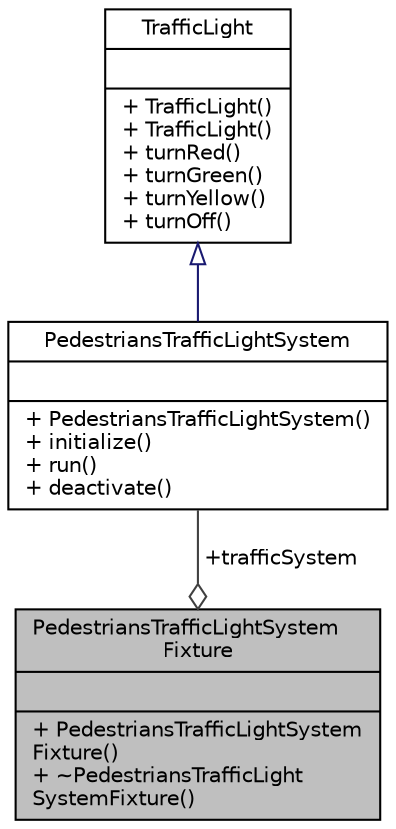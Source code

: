digraph "PedestriansTrafficLightSystemFixture"
{
 // LATEX_PDF_SIZE
  edge [fontname="Helvetica",fontsize="10",labelfontname="Helvetica",labelfontsize="10"];
  node [fontname="Helvetica",fontsize="10",shape=record];
  Node1 [label="{PedestriansTrafficLightSystem\lFixture\n||+ PedestriansTrafficLightSystem\lFixture()\l+ ~PedestriansTrafficLight\lSystemFixture()\l}",height=0.2,width=0.4,color="black", fillcolor="grey75", style="filled", fontcolor="black",tooltip=" "];
  Node2 -> Node1 [color="grey25",fontsize="10",style="solid",label=" +trafficSystem" ,arrowhead="odiamond",fontname="Helvetica"];
  Node2 [label="{PedestriansTrafficLightSystem\n||+ PedestriansTrafficLightSystem()\l+ initialize()\l+ run()\l+ deactivate()\l}",height=0.2,width=0.4,color="black", fillcolor="white", style="filled",URL="$classPedestriansTrafficLightSystem.html",tooltip="Manages pedestrian-specific traffic lights."];
  Node3 -> Node2 [dir="back",color="midnightblue",fontsize="10",style="solid",arrowtail="onormal",fontname="Helvetica"];
  Node3 [label="{TrafficLight\n||+ TrafficLight()\l+ TrafficLight()\l+ turnRed()\l+ turnGreen()\l+ turnYellow()\l+ turnOff()\l}",height=0.2,width=0.4,color="black", fillcolor="white", style="filled",URL="$classTrafficLight.html",tooltip="A class to control a traffic light system using LEDs."];
}
